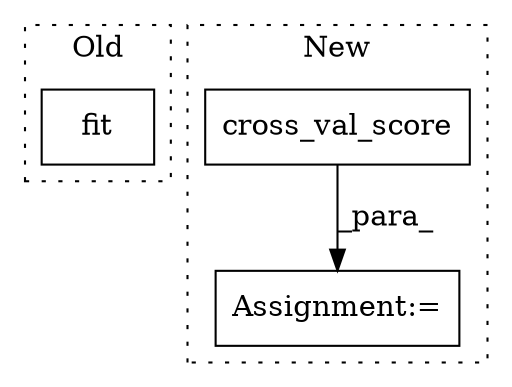 digraph G {
subgraph cluster0 {
1 [label="fit" a="32" s="1247,1258" l="4,1" shape="box"];
label = "Old";
style="dotted";
}
subgraph cluster1 {
2 [label="cross_val_score" a="32" s="996,1050" l="16,1" shape="box"];
3 [label="Assignment:=" a="7" s="979" l="1" shape="box"];
label = "New";
style="dotted";
}
2 -> 3 [label="_para_"];
}